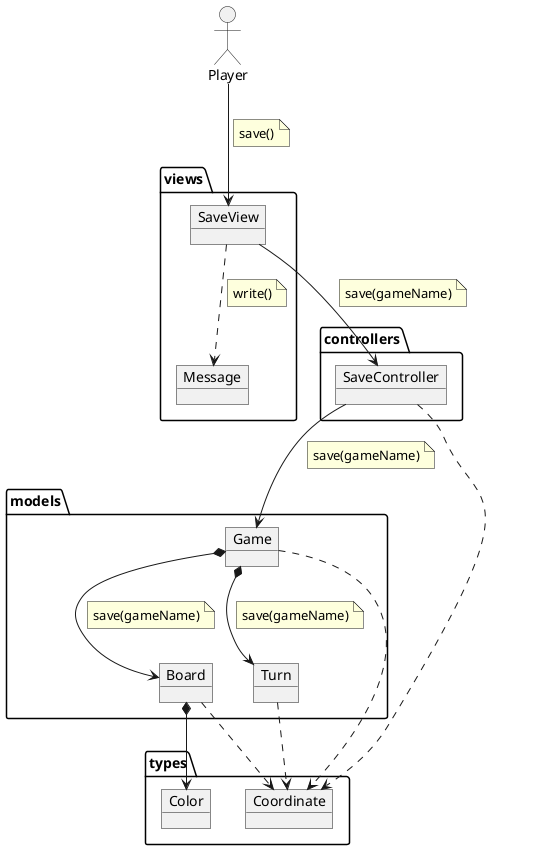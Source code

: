 @startuml save
allow_mixing

actor :Player: as Playerr

package controllers  {

    object SaveController{

    }
}

package models  {

    object Board{

    }

    object Game{

    }

    object Turn{

    }
}

package types  {

    object Coordinate{

    }

    object Color{

    }
}


package views {

    object SaveView{

    }

    object Message{

    }
}

Playerr --> SaveView
note on link
    save()
end note
SaveView --> SaveController
note on link
    save(gameName)
end note
SaveView ..> Message
note on link
    write()
end note
SaveController --> Game
note on link
    save(gameName)
end note
SaveController ..> Coordinate
Game *-down-> Turn
note on link
    save(gameName)
end note
Game *-down-> Board
note on link
    save(gameName)
end note
Board ..> Coordinate
Board *-> Color
Game ..> Coordinate
Turn ..> Coordinate
@enduml